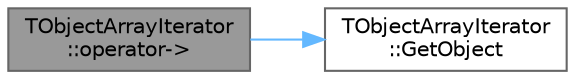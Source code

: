 digraph "TObjectArrayIterator::operator-&gt;"
{
 // INTERACTIVE_SVG=YES
 // LATEX_PDF_SIZE
  bgcolor="transparent";
  edge [fontname=Helvetica,fontsize=10,labelfontname=Helvetica,labelfontsize=10];
  node [fontname=Helvetica,fontsize=10,shape=box,height=0.2,width=0.4];
  rankdir="LR";
  Node1 [id="Node000001",label="TObjectArrayIterator\l::operator-\>",height=0.2,width=0.4,color="gray40", fillcolor="grey60", style="filled", fontcolor="black",tooltip="Dereferences the iterator."];
  Node1 -> Node2 [id="edge1_Node000001_Node000002",color="steelblue1",style="solid",tooltip=" "];
  Node2 [id="Node000002",label="TObjectArrayIterator\l::GetObject",height=0.2,width=0.4,color="grey40", fillcolor="white", style="filled",URL="$da/d29/classTObjectArrayIterator.html#a94032c4c75617b8cbc7ea30e0f4aa200",tooltip="Dereferences the iterator with an ordinary name for clarity in derived classes."];
}
